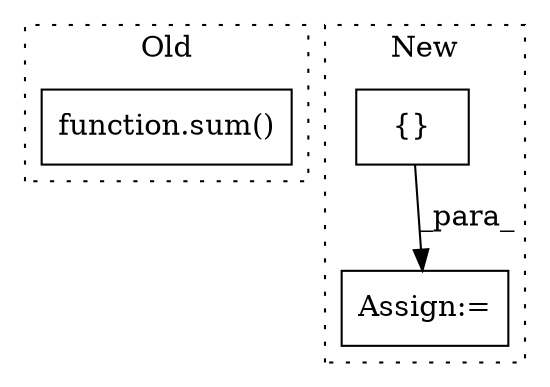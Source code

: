 digraph G {
subgraph cluster0 {
1 [label="function.sum()" a="75" s="12682,12700" l="4,1" shape="box"];
label = "Old";
style="dotted";
}
subgraph cluster1 {
2 [label="{}" a="59" s="11174,11174" l="2,1" shape="box"];
3 [label="Assign:=" a="68" s="11171" l="3" shape="box"];
label = "New";
style="dotted";
}
2 -> 3 [label="_para_"];
}